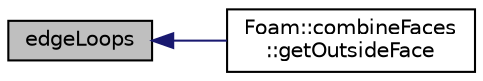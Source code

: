digraph "edgeLoops"
{
  bgcolor="transparent";
  edge [fontname="Helvetica",fontsize="10",labelfontname="Helvetica",labelfontsize="10"];
  node [fontname="Helvetica",fontsize="10",shape=record];
  rankdir="LR";
  Node1 [label="edgeLoops",height=0.2,width=0.4,color="black", fillcolor="grey75", style="filled", fontcolor="black"];
  Node1 -> Node2 [dir="back",color="midnightblue",fontsize="10",style="solid",fontname="Helvetica"];
  Node2 [label="Foam::combineFaces\l::getOutsideFace",height=0.2,width=0.4,color="black",URL="$a00317.html#af695da5d6484dda0cf20307778b302f0",tooltip="Gets outside of patch as a face (in mesh point labels) "];
}
